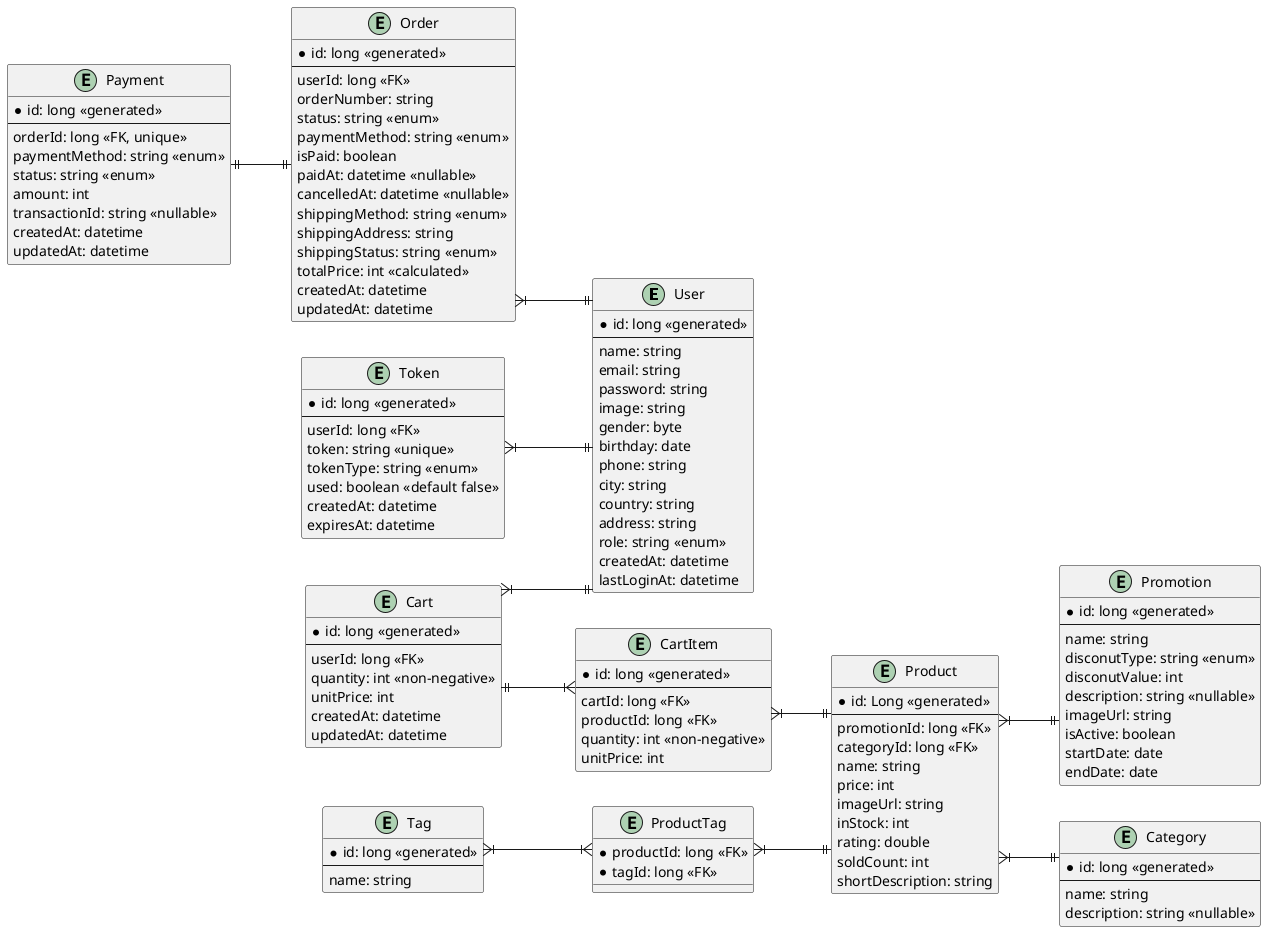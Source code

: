 @startuml

skinparam linetype ortho

left to right direction

entity "User" as User {
    *id: long <<generated>>
    ---
    name: string
    email: string
    password: string
    image: string
    gender: byte
    birthday: date
    phone: string
    city: string
    country: string
    address: string
    role: string <<enum>>
    'guest, member, admin
    createdAt: datetime
    lastLoginAt: datetime
}

entity "Product" as Product {
    *id: Long <<generated>>
    ---
    promotionId: long <<FK>>
    categoryId: long <<FK>>
    name: string
    price: int
    imageUrl: string
    inStock: int
    rating: double
    soldCount: int
    shortDescription: string
}
entity "CartItem" as CartItem {
    *id: long <<generated>>
    ---
    cartId: long <<FK>>
    productId: long <<FK>>
    quantity: int <<non-negative>>
    unitPrice: int
}

entity "Cart" as Cart {
    *id: long <<generated>>
    ---
    userId: long <<FK>>
    quantity: int <<non-negative>>
    unitPrice: int
    createdAt: datetime
    updatedAt: datetime
}

entity "Order" as Order {
    *id: long <<generated>>
    ---
    userId: long <<FK>>
    orderNumber: string
    status: string <<enum>>
    'PENDING, PAID, CANCELLED, SHIPPED, COMPLETED
    paymentMethod: string <<enum>> 
    'CREDIT_CARD, PAYPAL
    isPaid: boolean
    paidAt: datetime <<nullable>>
    cancelledAt: datetime <<nullable>>
    shippingMethod: string <<enum>>
    'STANDARD, EXPRESS
    shippingAddress: string
    shippingStatus: string <<enum>>
    'PENDING, IN_TRANSIT, DELIVERED
    totalPrice: int <<calculated>>
    createdAt: datetime
    updatedAt: datetime
}

entity "Promotion" as Promotion {
    *id: long <<generated>>
    ---
    name: string
    disconutType: string <<enum>>
    'PERCENTAGE, FIXED_AMOUNT
    disconutValue: int
    description: string <<nullable>>
    imageUrl: string
    isActive: boolean
    startDate: date
    endDate: date
}

entity "Payment" as Payment {
    *id: long <<generated>>
    ---
    orderId: long <<FK, unique>>
    paymentMethod: string <<enum>> 
    'CREDIT_CARD, PAYPAL, BANK_TRANSFER
    status: string <<enum>>
    'PENDING, COMPLETED, FAILED
    amount: int 
    transactionId: string <<nullable>>
    createdAt: datetime
    updatedAt: datetime
}

entity "Category" as Category {
    *id: long <<generated>>
    ---
    name: string
    description: string <<nullable>>
}

entity "Tag" as Tag{
    *id: long <<generated>>
    ---
    name: string
}
entity "ProductTag" as ProductTag {
    *productId: long <<FK>>
    *tagId: long <<FK>>
}

entity "Token" as Token {
    *id: long <<generated>>
    ---
    userId: long <<FK>>
    token: string <<unique>>
    tokenType: string <<enum>>
    'forgetPassword, emailVerification
    used: boolean <<default false>>
    createdAt: datetime
    expiresAt: datetime
}

Tag }|--|{ ProductTag
ProductTag }|--|| Product
Cart }|--|| User
Cart ||--|{ CartItem
CartItem }|--|| Product
Order }|--|| User
Product }|--|| Promotion
Product }|--|| Category
Payment ||--|| Order
Token }|--|| User
@enduml